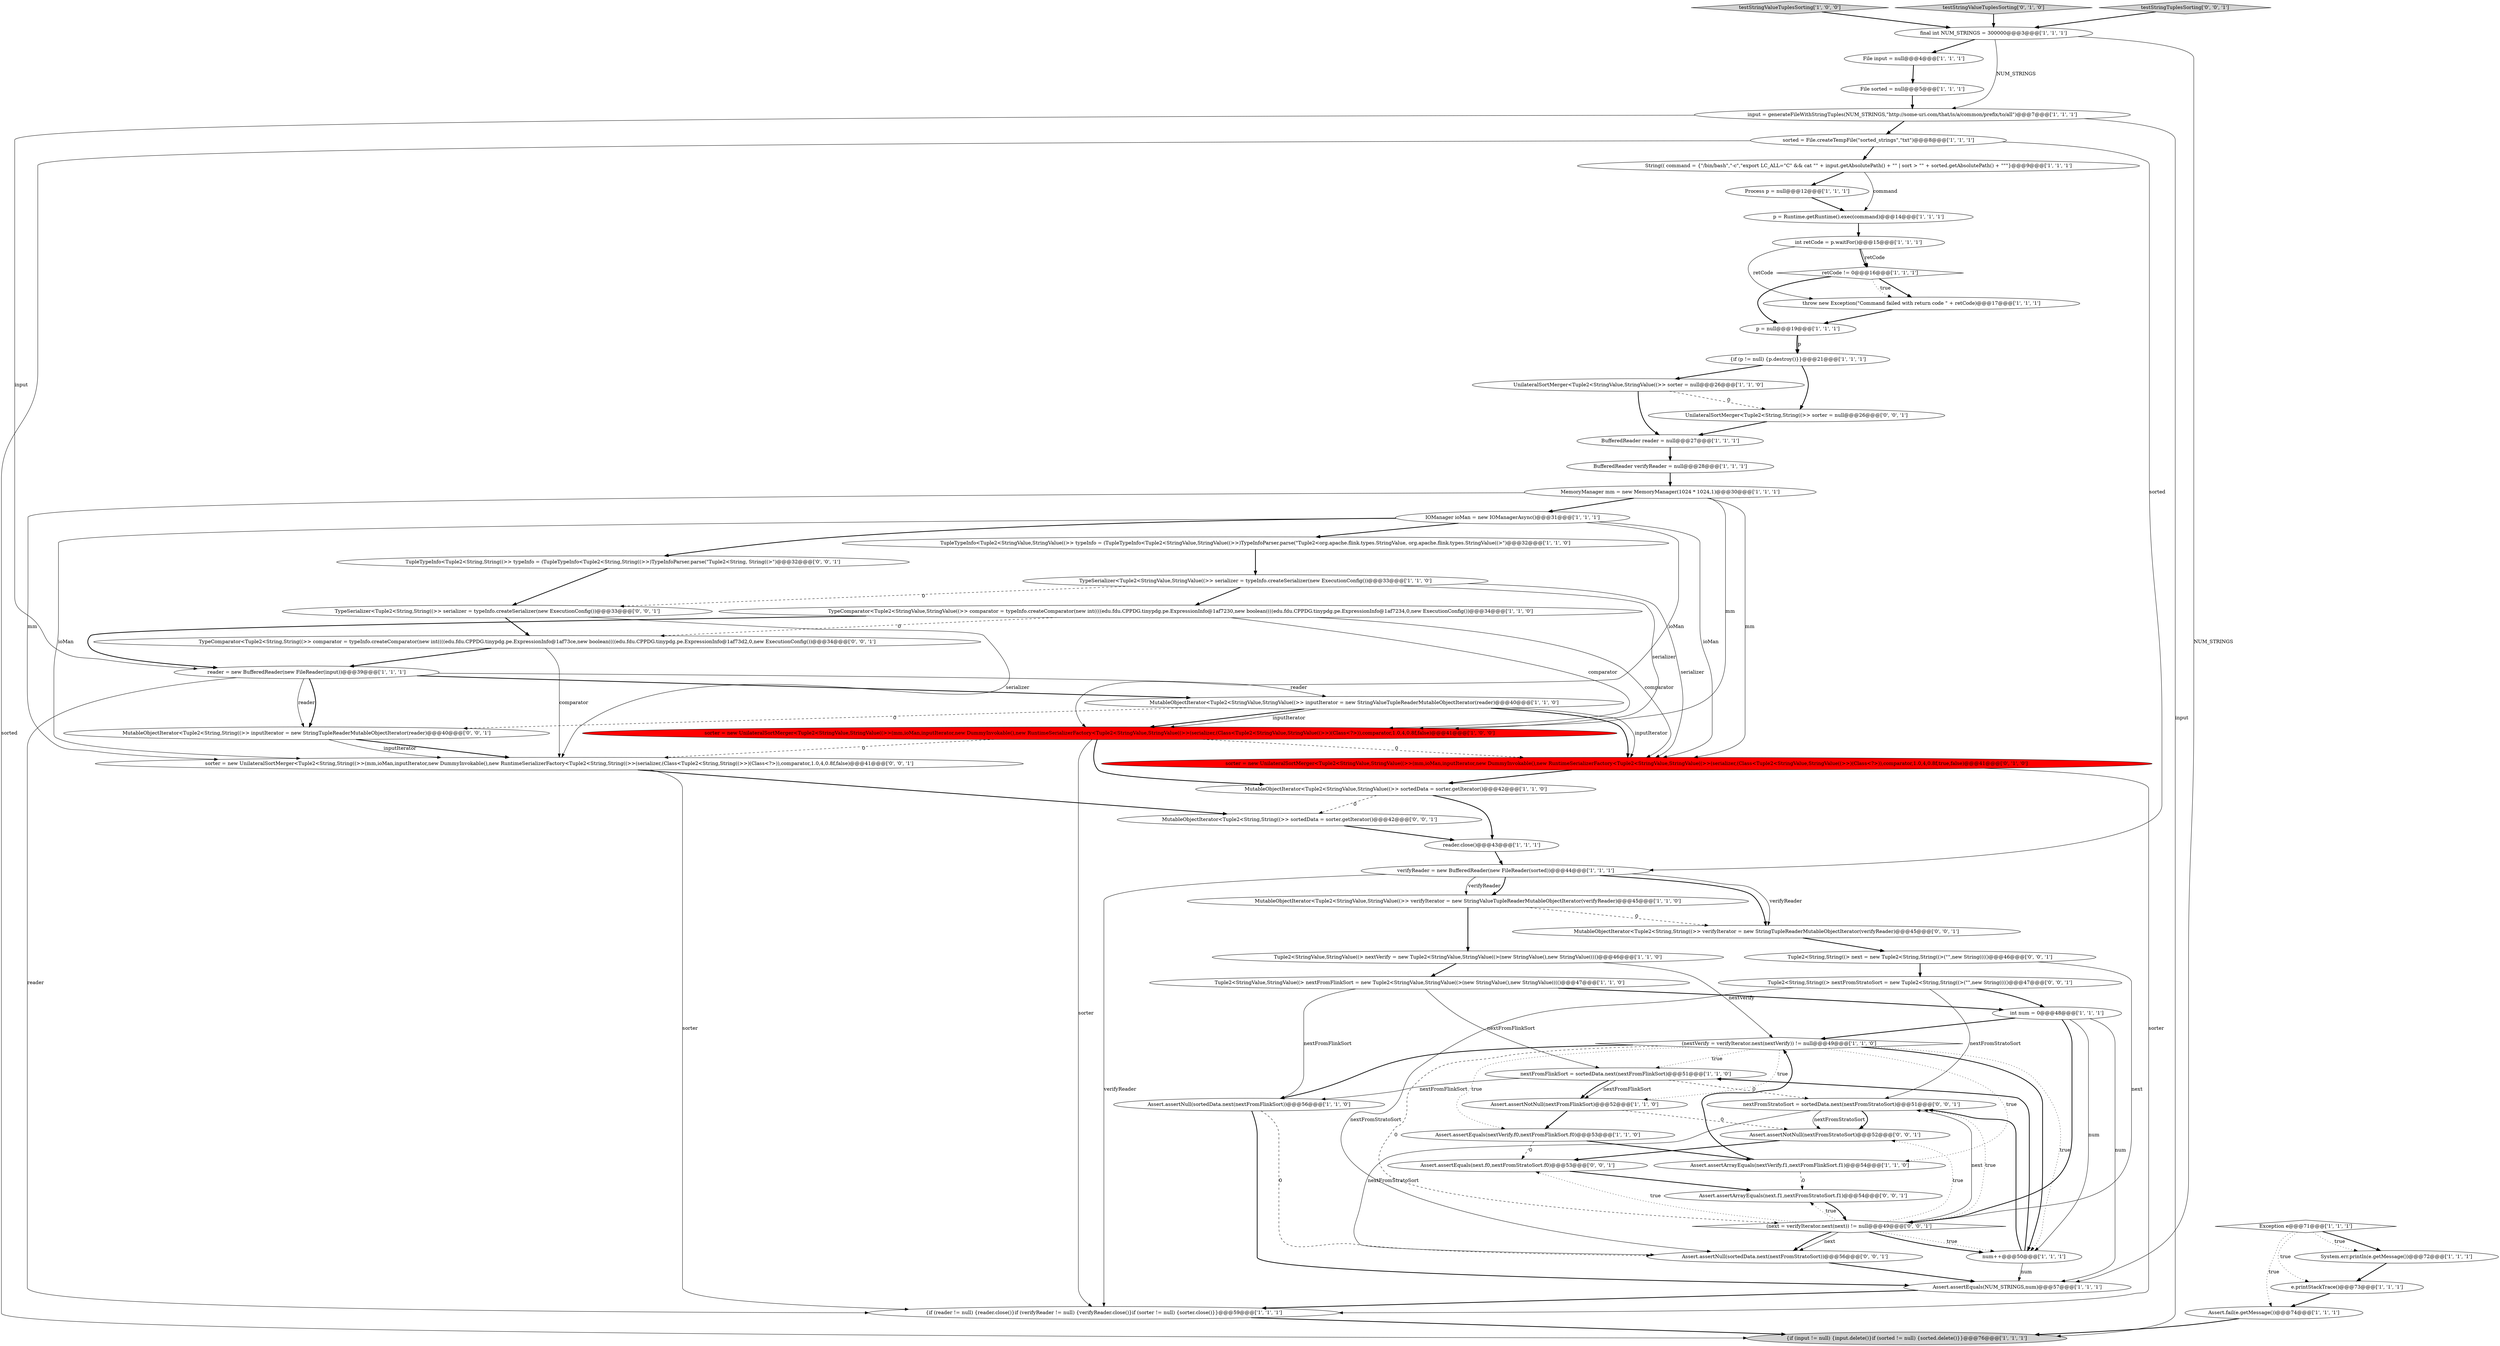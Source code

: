digraph {
33 [style = filled, label = "(nextVerify = verifyIterator.next(nextVerify)) != null@@@49@@@['1', '1', '0']", fillcolor = white, shape = diamond image = "AAA0AAABBB1BBB"];
48 [style = filled, label = "Tuple2<String,String((> next = new Tuple2<String,String((>(\"\",new String(((()@@@46@@@['0', '0', '1']", fillcolor = white, shape = ellipse image = "AAA0AAABBB3BBB"];
24 [style = filled, label = "testStringValueTuplesSorting['1', '0', '0']", fillcolor = lightgray, shape = diamond image = "AAA0AAABBB1BBB"];
19 [style = filled, label = "p = null@@@19@@@['1', '1', '1']", fillcolor = white, shape = ellipse image = "AAA0AAABBB1BBB"];
43 [style = filled, label = "nextFromFlinkSort = sortedData.next(nextFromFlinkSort)@@@51@@@['1', '1', '0']", fillcolor = white, shape = ellipse image = "AAA0AAABBB1BBB"];
29 [style = filled, label = "input = generateFileWithStringTuples(NUM_STRINGS,\"http://some-uri.com/that/is/a/common/prefix/to/all\")@@@7@@@['1', '1', '1']", fillcolor = white, shape = ellipse image = "AAA0AAABBB1BBB"];
41 [style = filled, label = "final int NUM_STRINGS = 300000@@@3@@@['1', '1', '1']", fillcolor = white, shape = ellipse image = "AAA0AAABBB1BBB"];
51 [style = filled, label = "Tuple2<String,String((> nextFromStratoSort = new Tuple2<String,String((>(\"\",new String(((()@@@47@@@['0', '0', '1']", fillcolor = white, shape = ellipse image = "AAA0AAABBB3BBB"];
60 [style = filled, label = "Assert.assertNotNull(nextFromStratoSort)@@@52@@@['0', '0', '1']", fillcolor = white, shape = ellipse image = "AAA0AAABBB3BBB"];
53 [style = filled, label = "TupleTypeInfo<Tuple2<String,String((>> typeInfo = (TupleTypeInfo<Tuple2<String,String((>>)TypeInfoParser.parse(\"Tuple2<String, String((>\")@@@32@@@['0', '0', '1']", fillcolor = white, shape = ellipse image = "AAA0AAABBB3BBB"];
56 [style = filled, label = "MutableObjectIterator<Tuple2<String,String((>> inputIterator = new StringTupleReaderMutableObjectIterator(reader)@@@40@@@['0', '0', '1']", fillcolor = white, shape = ellipse image = "AAA0AAABBB3BBB"];
6 [style = filled, label = "MutableObjectIterator<Tuple2<StringValue,StringValue((>> verifyIterator = new StringValueTupleReaderMutableObjectIterator(verifyReader)@@@45@@@['1', '1', '0']", fillcolor = white, shape = ellipse image = "AAA0AAABBB1BBB"];
2 [style = filled, label = "TypeComparator<Tuple2<StringValue,StringValue((>> comparator = typeInfo.createComparator(new int((((edu.fdu.CPPDG.tinypdg.pe.ExpressionInfo@1af7230,new boolean((((edu.fdu.CPPDG.tinypdg.pe.ExpressionInfo@1af7234,0,new ExecutionConfig())@@@34@@@['1', '1', '0']", fillcolor = white, shape = ellipse image = "AAA0AAABBB1BBB"];
40 [style = filled, label = "verifyReader = new BufferedReader(new FileReader(sorted))@@@44@@@['1', '1', '1']", fillcolor = white, shape = ellipse image = "AAA0AAABBB1BBB"];
1 [style = filled, label = "File sorted = null@@@5@@@['1', '1', '1']", fillcolor = white, shape = ellipse image = "AAA0AAABBB1BBB"];
28 [style = filled, label = "e.printStackTrace()@@@73@@@['1', '1', '1']", fillcolor = white, shape = ellipse image = "AAA0AAABBB1BBB"];
14 [style = filled, label = "p = Runtime.getRuntime().exec(command)@@@14@@@['1', '1', '1']", fillcolor = white, shape = ellipse image = "AAA0AAABBB1BBB"];
49 [style = filled, label = "Assert.assertEquals(next.f0,nextFromStratoSort.f0)@@@53@@@['0', '0', '1']", fillcolor = white, shape = ellipse image = "AAA0AAABBB3BBB"];
30 [style = filled, label = "reader.close()@@@43@@@['1', '1', '1']", fillcolor = white, shape = ellipse image = "AAA0AAABBB1BBB"];
16 [style = filled, label = "UnilateralSortMerger<Tuple2<StringValue,StringValue((>> sorter = null@@@26@@@['1', '1', '0']", fillcolor = white, shape = ellipse image = "AAA0AAABBB1BBB"];
38 [style = filled, label = "Process p = null@@@12@@@['1', '1', '1']", fillcolor = white, shape = ellipse image = "AAA0AAABBB1BBB"];
7 [style = filled, label = "num++@@@50@@@['1', '1', '1']", fillcolor = white, shape = ellipse image = "AAA0AAABBB1BBB"];
31 [style = filled, label = "throw new Exception(\"Command failed with return code \" + retCode)@@@17@@@['1', '1', '1']", fillcolor = white, shape = ellipse image = "AAA0AAABBB1BBB"];
13 [style = filled, label = "Exception e@@@71@@@['1', '1', '1']", fillcolor = white, shape = diamond image = "AAA0AAABBB1BBB"];
25 [style = filled, label = "{if (input != null) {input.delete()}if (sorted != null) {sorted.delete()}}@@@76@@@['1', '1', '1']", fillcolor = lightgray, shape = ellipse image = "AAA0AAABBB1BBB"];
12 [style = filled, label = "MutableObjectIterator<Tuple2<StringValue,StringValue((>> sortedData = sorter.getIterator()@@@42@@@['1', '1', '0']", fillcolor = white, shape = ellipse image = "AAA0AAABBB1BBB"];
23 [style = filled, label = "int retCode = p.waitFor()@@@15@@@['1', '1', '1']", fillcolor = white, shape = ellipse image = "AAA0AAABBB1BBB"];
11 [style = filled, label = "{if (p != null) {p.destroy()}}@@@21@@@['1', '1', '1']", fillcolor = white, shape = ellipse image = "AAA0AAABBB1BBB"];
10 [style = filled, label = "Assert.assertEquals(NUM_STRINGS,num)@@@57@@@['1', '1', '1']", fillcolor = white, shape = ellipse image = "AAA0AAABBB1BBB"];
52 [style = filled, label = "nextFromStratoSort = sortedData.next(nextFromStratoSort)@@@51@@@['0', '0', '1']", fillcolor = white, shape = ellipse image = "AAA0AAABBB3BBB"];
21 [style = filled, label = "sorted = File.createTempFile(\"sorted_strings\",\"txt\")@@@8@@@['1', '1', '1']", fillcolor = white, shape = ellipse image = "AAA0AAABBB1BBB"];
62 [style = filled, label = "MutableObjectIterator<Tuple2<String,String((>> verifyIterator = new StringTupleReaderMutableObjectIterator(verifyReader)@@@45@@@['0', '0', '1']", fillcolor = white, shape = ellipse image = "AAA0AAABBB3BBB"];
22 [style = filled, label = "File input = null@@@4@@@['1', '1', '1']", fillcolor = white, shape = ellipse image = "AAA0AAABBB1BBB"];
50 [style = filled, label = "TypeSerializer<Tuple2<String,String((>> serializer = typeInfo.createSerializer(new ExecutionConfig())@@@33@@@['0', '0', '1']", fillcolor = white, shape = ellipse image = "AAA0AAABBB3BBB"];
8 [style = filled, label = "BufferedReader verifyReader = null@@@28@@@['1', '1', '1']", fillcolor = white, shape = ellipse image = "AAA0AAABBB1BBB"];
35 [style = filled, label = "IOManager ioMan = new IOManagerAsync()@@@31@@@['1', '1', '1']", fillcolor = white, shape = ellipse image = "AAA0AAABBB1BBB"];
5 [style = filled, label = "String(( command = {\"/bin/bash\",\"-c\",\"export LC_ALL=\"C\" && cat \"\" + input.getAbsolutePath() + \"\" | sort > \"\" + sorted.getAbsolutePath() + \"\"\"}@@@9@@@['1', '1', '1']", fillcolor = white, shape = ellipse image = "AAA0AAABBB1BBB"];
63 [style = filled, label = "TypeComparator<Tuple2<String,String((>> comparator = typeInfo.createComparator(new int((((edu.fdu.CPPDG.tinypdg.pe.ExpressionInfo@1af73ce,new boolean((((edu.fdu.CPPDG.tinypdg.pe.ExpressionInfo@1af73d2,0,new ExecutionConfig())@@@34@@@['0', '0', '1']", fillcolor = white, shape = ellipse image = "AAA0AAABBB3BBB"];
17 [style = filled, label = "BufferedReader reader = null@@@27@@@['1', '1', '1']", fillcolor = white, shape = ellipse image = "AAA0AAABBB1BBB"];
4 [style = filled, label = "Assert.assertEquals(nextVerify.f0,nextFromFlinkSort.f0)@@@53@@@['1', '1', '0']", fillcolor = white, shape = ellipse image = "AAA0AAABBB1BBB"];
36 [style = filled, label = "reader = new BufferedReader(new FileReader(input))@@@39@@@['1', '1', '1']", fillcolor = white, shape = ellipse image = "AAA0AAABBB1BBB"];
34 [style = filled, label = "retCode != 0@@@16@@@['1', '1', '1']", fillcolor = white, shape = diamond image = "AAA0AAABBB1BBB"];
20 [style = filled, label = "Assert.assertNull(sortedData.next(nextFromFlinkSort))@@@56@@@['1', '1', '0']", fillcolor = white, shape = ellipse image = "AAA0AAABBB1BBB"];
46 [style = filled, label = "testStringValueTuplesSorting['0', '1', '0']", fillcolor = lightgray, shape = diamond image = "AAA0AAABBB2BBB"];
57 [style = filled, label = "Assert.assertNull(sortedData.next(nextFromStratoSort))@@@56@@@['0', '0', '1']", fillcolor = white, shape = ellipse image = "AAA0AAABBB3BBB"];
9 [style = filled, label = "Tuple2<StringValue,StringValue((> nextVerify = new Tuple2<StringValue,StringValue((>(new StringValue(),new StringValue(((()@@@46@@@['1', '1', '0']", fillcolor = white, shape = ellipse image = "AAA0AAABBB1BBB"];
44 [style = filled, label = "TypeSerializer<Tuple2<StringValue,StringValue((>> serializer = typeInfo.createSerializer(new ExecutionConfig())@@@33@@@['1', '1', '0']", fillcolor = white, shape = ellipse image = "AAA0AAABBB1BBB"];
59 [style = filled, label = "MutableObjectIterator<Tuple2<String,String((>> sortedData = sorter.getIterator()@@@42@@@['0', '0', '1']", fillcolor = white, shape = ellipse image = "AAA0AAABBB3BBB"];
42 [style = filled, label = "TupleTypeInfo<Tuple2<StringValue,StringValue((>> typeInfo = (TupleTypeInfo<Tuple2<StringValue,StringValue((>>)TypeInfoParser.parse(\"Tuple2<org.apache.flink.types.StringValue, org.apache.flink.types.StringValue((>\")@@@32@@@['1', '1', '0']", fillcolor = white, shape = ellipse image = "AAA0AAABBB1BBB"];
26 [style = filled, label = "{if (reader != null) {reader.close()}if (verifyReader != null) {verifyReader.close()}if (sorter != null) {sorter.close()}}@@@59@@@['1', '1', '1']", fillcolor = white, shape = ellipse image = "AAA0AAABBB1BBB"];
37 [style = filled, label = "Assert.fail(e.getMessage())@@@74@@@['1', '1', '1']", fillcolor = white, shape = ellipse image = "AAA0AAABBB1BBB"];
47 [style = filled, label = "sorter = new UnilateralSortMerger<Tuple2<StringValue,StringValue((>>(mm,ioMan,inputIterator,new DummyInvokable(),new RuntimeSerializerFactory<Tuple2<StringValue,StringValue((>>(serializer,(Class<Tuple2<StringValue,StringValue((>>)(Class<?>)),comparator,1.0,4,0.8f,true,false)@@@41@@@['0', '1', '0']", fillcolor = red, shape = ellipse image = "AAA1AAABBB2BBB"];
39 [style = filled, label = "Assert.assertNotNull(nextFromFlinkSort)@@@52@@@['1', '1', '0']", fillcolor = white, shape = ellipse image = "AAA0AAABBB1BBB"];
54 [style = filled, label = "sorter = new UnilateralSortMerger<Tuple2<String,String((>>(mm,ioMan,inputIterator,new DummyInvokable(),new RuntimeSerializerFactory<Tuple2<String,String((>>(serializer,(Class<Tuple2<String,String((>>)(Class<?>)),comparator,1.0,4,0.8f,false)@@@41@@@['0', '0', '1']", fillcolor = white, shape = ellipse image = "AAA0AAABBB3BBB"];
61 [style = filled, label = "testStringTuplesSorting['0', '0', '1']", fillcolor = lightgray, shape = diamond image = "AAA0AAABBB3BBB"];
27 [style = filled, label = "MemoryManager mm = new MemoryManager(1024 * 1024,1)@@@30@@@['1', '1', '1']", fillcolor = white, shape = ellipse image = "AAA0AAABBB1BBB"];
55 [style = filled, label = "Assert.assertArrayEquals(next.f1,nextFromStratoSort.f1)@@@54@@@['0', '0', '1']", fillcolor = white, shape = ellipse image = "AAA0AAABBB3BBB"];
58 [style = filled, label = "(next = verifyIterator.next(next)) != null@@@49@@@['0', '0', '1']", fillcolor = white, shape = diamond image = "AAA0AAABBB3BBB"];
15 [style = filled, label = "int num = 0@@@48@@@['1', '1', '1']", fillcolor = white, shape = ellipse image = "AAA0AAABBB1BBB"];
18 [style = filled, label = "Assert.assertArrayEquals(nextVerify.f1,nextFromFlinkSort.f1)@@@54@@@['1', '1', '0']", fillcolor = white, shape = ellipse image = "AAA0AAABBB1BBB"];
45 [style = filled, label = "System.err.println(e.getMessage())@@@72@@@['1', '1', '1']", fillcolor = white, shape = ellipse image = "AAA0AAABBB1BBB"];
0 [style = filled, label = "sorter = new UnilateralSortMerger<Tuple2<StringValue,StringValue((>>(mm,ioMan,inputIterator,new DummyInvokable(),new RuntimeSerializerFactory<Tuple2<StringValue,StringValue((>>(serializer,(Class<Tuple2<StringValue,StringValue((>>)(Class<?>)),comparator,1.0,4,0.8f,false)@@@41@@@['1', '0', '0']", fillcolor = red, shape = ellipse image = "AAA1AAABBB1BBB"];
32 [style = filled, label = "Tuple2<StringValue,StringValue((> nextFromFlinkSort = new Tuple2<StringValue,StringValue((>(new StringValue(),new StringValue(((()@@@47@@@['1', '1', '0']", fillcolor = white, shape = ellipse image = "AAA0AAABBB1BBB"];
64 [style = filled, label = "UnilateralSortMerger<Tuple2<String,String((>> sorter = null@@@26@@@['0', '0', '1']", fillcolor = white, shape = ellipse image = "AAA0AAABBB3BBB"];
3 [style = filled, label = "MutableObjectIterator<Tuple2<StringValue,StringValue((>> inputIterator = new StringValueTupleReaderMutableObjectIterator(reader)@@@40@@@['1', '1', '0']", fillcolor = white, shape = ellipse image = "AAA0AAABBB1BBB"];
40->6 [style = solid, label="verifyReader"];
40->6 [style = bold, label=""];
54->26 [style = solid, label="sorter"];
13->28 [style = dotted, label="true"];
6->62 [style = dashed, label="0"];
11->64 [style = bold, label=""];
58->7 [style = dotted, label="true"];
19->11 [style = bold, label=""];
0->47 [style = dashed, label="0"];
27->47 [style = solid, label="mm"];
58->52 [style = solid, label="next"];
7->52 [style = bold, label=""];
5->38 [style = bold, label=""];
63->36 [style = bold, label=""];
27->0 [style = solid, label="mm"];
18->55 [style = dashed, label="0"];
56->54 [style = bold, label=""];
49->55 [style = bold, label=""];
48->51 [style = bold, label=""];
52->60 [style = bold, label=""];
42->44 [style = bold, label=""];
51->57 [style = solid, label="nextFromStratoSort"];
48->58 [style = solid, label="next"];
63->54 [style = solid, label="comparator"];
40->26 [style = solid, label="verifyReader"];
2->36 [style = bold, label=""];
58->57 [style = solid, label="next"];
13->45 [style = bold, label=""];
7->43 [style = bold, label=""];
30->40 [style = bold, label=""];
51->52 [style = solid, label="nextFromStratoSort"];
13->37 [style = dotted, label="true"];
41->22 [style = bold, label=""];
36->3 [style = solid, label="reader"];
8->27 [style = bold, label=""];
50->63 [style = bold, label=""];
44->47 [style = solid, label="serializer"];
32->43 [style = solid, label="nextFromFlinkSort"];
23->34 [style = solid, label="retCode"];
33->7 [style = bold, label=""];
11->16 [style = bold, label=""];
44->2 [style = bold, label=""];
52->57 [style = solid, label="nextFromStratoSort"];
40->62 [style = bold, label=""];
28->37 [style = bold, label=""];
33->4 [style = dotted, label="true"];
34->19 [style = bold, label=""];
44->50 [style = dashed, label="0"];
35->54 [style = solid, label="ioMan"];
9->32 [style = bold, label=""];
3->56 [style = dashed, label="0"];
34->31 [style = bold, label=""];
4->18 [style = bold, label=""];
10->26 [style = bold, label=""];
21->25 [style = solid, label="sorted"];
4->49 [style = dashed, label="0"];
16->17 [style = bold, label=""];
0->54 [style = dashed, label="0"];
58->60 [style = dotted, label="true"];
39->4 [style = bold, label=""];
46->41 [style = bold, label=""];
3->0 [style = bold, label=""];
5->14 [style = solid, label="command"];
7->10 [style = solid, label="num"];
34->31 [style = dotted, label="true"];
2->0 [style = solid, label="comparator"];
36->26 [style = solid, label="reader"];
20->57 [style = dashed, label="0"];
12->59 [style = dashed, label="0"];
50->54 [style = solid, label="serializer"];
33->18 [style = dotted, label="true"];
54->59 [style = bold, label=""];
3->0 [style = solid, label="inputIterator"];
62->48 [style = bold, label=""];
39->60 [style = dashed, label="0"];
41->10 [style = solid, label="NUM_STRINGS"];
58->55 [style = dotted, label="true"];
15->33 [style = bold, label=""];
33->39 [style = dotted, label="true"];
43->52 [style = dashed, label="0"];
17->8 [style = bold, label=""];
13->45 [style = dotted, label="true"];
58->52 [style = dotted, label="true"];
61->41 [style = bold, label=""];
21->40 [style = solid, label="sorted"];
27->54 [style = solid, label="mm"];
64->17 [style = bold, label=""];
15->58 [style = bold, label=""];
35->42 [style = bold, label=""];
29->25 [style = solid, label="input"];
0->12 [style = bold, label=""];
37->25 [style = bold, label=""];
18->33 [style = bold, label=""];
58->57 [style = bold, label=""];
3->47 [style = bold, label=""];
36->56 [style = solid, label="reader"];
47->26 [style = solid, label="sorter"];
15->7 [style = solid, label="num"];
29->21 [style = bold, label=""];
27->35 [style = bold, label=""];
0->26 [style = solid, label="sorter"];
24->41 [style = bold, label=""];
53->50 [style = bold, label=""];
60->49 [style = bold, label=""];
41->29 [style = solid, label="NUM_STRINGS"];
21->5 [style = bold, label=""];
58->7 [style = bold, label=""];
14->23 [style = bold, label=""];
58->49 [style = dotted, label="true"];
9->33 [style = solid, label="nextVerify"];
35->47 [style = solid, label="ioMan"];
22->1 [style = bold, label=""];
1->29 [style = bold, label=""];
43->39 [style = solid, label="nextFromFlinkSort"];
40->62 [style = solid, label="verifyReader"];
33->58 [style = dashed, label="0"];
43->39 [style = bold, label=""];
31->19 [style = bold, label=""];
2->63 [style = dashed, label="0"];
35->53 [style = bold, label=""];
33->7 [style = dotted, label="true"];
29->36 [style = solid, label="input"];
36->56 [style = bold, label=""];
33->20 [style = bold, label=""];
19->11 [style = solid, label="p"];
52->60 [style = solid, label="nextFromStratoSort"];
15->10 [style = solid, label="num"];
33->43 [style = dotted, label="true"];
47->12 [style = bold, label=""];
26->25 [style = bold, label=""];
43->20 [style = solid, label="nextFromFlinkSort"];
2->47 [style = solid, label="comparator"];
12->30 [style = bold, label=""];
23->31 [style = solid, label="retCode"];
45->28 [style = bold, label=""];
56->54 [style = solid, label="inputIterator"];
38->14 [style = bold, label=""];
20->10 [style = bold, label=""];
32->15 [style = bold, label=""];
23->34 [style = bold, label=""];
32->20 [style = solid, label="nextFromFlinkSort"];
59->30 [style = bold, label=""];
51->15 [style = bold, label=""];
6->9 [style = bold, label=""];
57->10 [style = bold, label=""];
44->0 [style = solid, label="serializer"];
35->0 [style = solid, label="ioMan"];
16->64 [style = dashed, label="0"];
55->58 [style = bold, label=""];
3->47 [style = solid, label="inputIterator"];
36->3 [style = bold, label=""];
}
